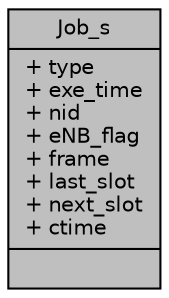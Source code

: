 digraph "Job_s"
{
 // LATEX_PDF_SIZE
  edge [fontname="Helvetica",fontsize="10",labelfontname="Helvetica",labelfontsize="10"];
  node [fontname="Helvetica",fontsize="10",shape=record];
  Node1 [label="{Job_s\n|+ type\l+ exe_time\l+ nid\l+ eNB_flag\l+ frame\l+ last_slot\l+ next_slot\l+ ctime\l|}",height=0.2,width=0.4,color="black", fillcolor="grey75", style="filled", fontcolor="black",tooltip=" "];
}
